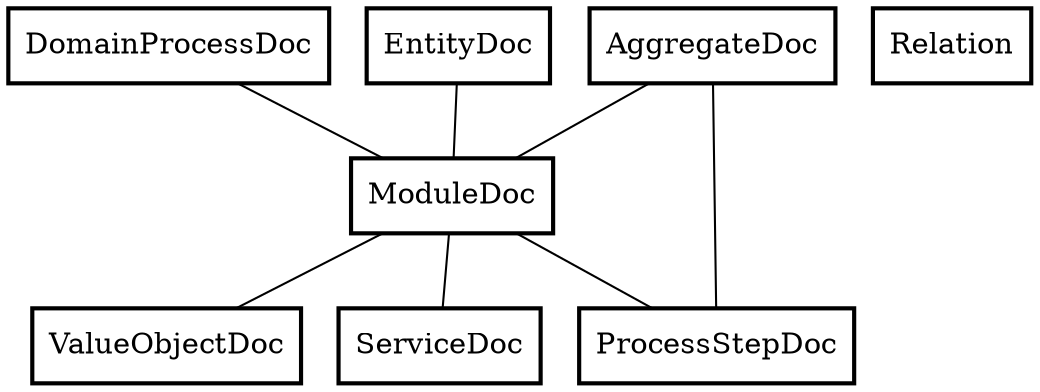 graph {
splines=spline;
overlap=false;
"ModuleDoc" -- "ValueObjectDoc" [style=solid];
"AggregateDoc" -- "ProcessStepDoc" [style=solid];
"ModuleDoc" -- "ProcessStepDoc" [style=solid];
"ModuleDoc" -- "ServiceDoc" [style=solid];
"AggregateDoc" -- "ModuleDoc" [style=solid];
"DomainProcessDoc" -- "ModuleDoc" [style=solid];
"EntityDoc" -- "ModuleDoc" [style=solid];
"ServiceDoc"[shape=box,style=bold];
"ModuleDoc"[shape=box,style=bold];
"Relation"[shape=box,style=bold];
"ProcessStepDoc"[shape=box,style=bold];
"EntityDoc"[shape=box,style=bold];
"ValueObjectDoc"[shape=box,style=bold];
"AggregateDoc"[shape=box,style=bold];
"DomainProcessDoc"[shape=box,style=bold];
}
